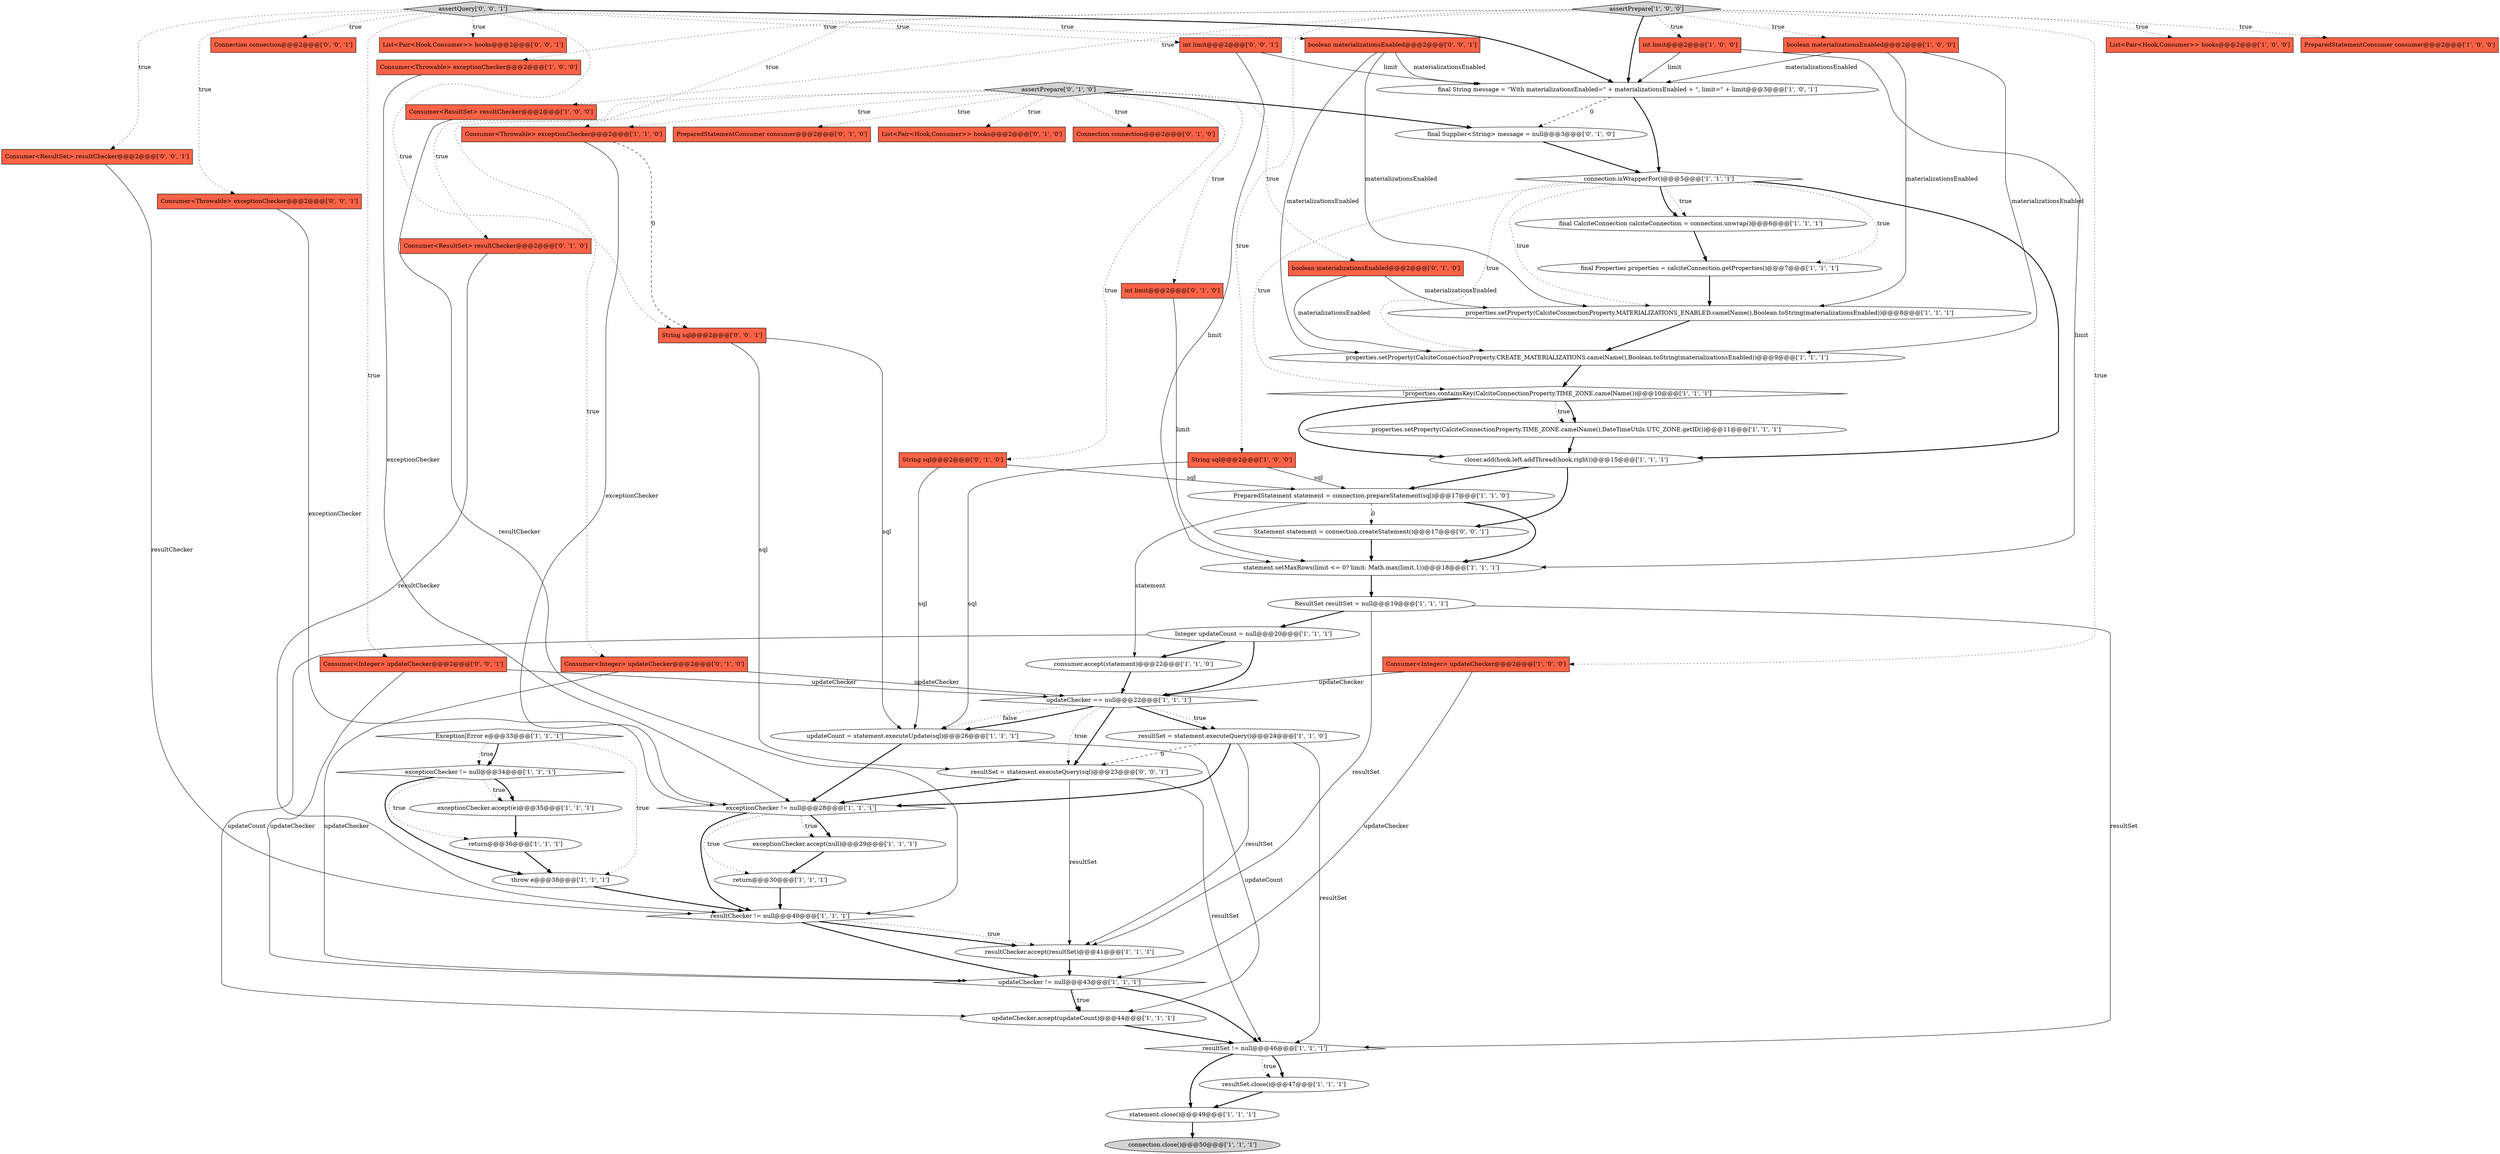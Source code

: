 digraph {
19 [style = filled, label = "exceptionChecker != null@@@28@@@['1', '1', '1']", fillcolor = white, shape = diamond image = "AAA0AAABBB1BBB"];
21 [style = filled, label = "resultChecker != null@@@40@@@['1', '1', '1']", fillcolor = white, shape = diamond image = "AAA0AAABBB1BBB"];
14 [style = filled, label = "Exception|Error e@@@33@@@['1', '1', '1']", fillcolor = white, shape = diamond image = "AAA0AAABBB1BBB"];
25 [style = filled, label = "throw e@@@38@@@['1', '1', '1']", fillcolor = white, shape = ellipse image = "AAA0AAABBB1BBB"];
27 [style = filled, label = "Consumer<Integer> updateChecker@@@2@@@['1', '0', '0']", fillcolor = tomato, shape = box image = "AAA0AAABBB1BBB"];
46 [style = filled, label = "boolean materializationsEnabled@@@2@@@['0', '1', '0']", fillcolor = tomato, shape = box image = "AAA0AAABBB2BBB"];
32 [style = filled, label = "connection.isWrapperFor()@@@5@@@['1', '1', '1']", fillcolor = white, shape = diamond image = "AAA0AAABBB1BBB"];
59 [style = filled, label = "resultSet = statement.executeQuery(sql)@@@23@@@['0', '0', '1']", fillcolor = white, shape = ellipse image = "AAA0AAABBB3BBB"];
29 [style = filled, label = "List<Pair<Hook,Consumer>> hooks@@@2@@@['1', '0', '0']", fillcolor = tomato, shape = box image = "AAA0AAABBB1BBB"];
63 [style = filled, label = "String sql@@@2@@@['0', '0', '1']", fillcolor = tomato, shape = box image = "AAA0AAABBB3BBB"];
44 [style = filled, label = "final Supplier<String> message = null@@@3@@@['0', '1', '0']", fillcolor = white, shape = ellipse image = "AAA1AAABBB2BBB"];
53 [style = filled, label = "boolean materializationsEnabled@@@2@@@['0', '0', '1']", fillcolor = tomato, shape = box image = "AAA0AAABBB3BBB"];
61 [style = filled, label = "Connection connection@@@2@@@['0', '0', '1']", fillcolor = tomato, shape = box image = "AAA0AAABBB3BBB"];
20 [style = filled, label = "updateChecker == null@@@22@@@['1', '1', '1']", fillcolor = white, shape = diamond image = "AAA0AAABBB1BBB"];
2 [style = filled, label = "exceptionChecker.accept(null)@@@29@@@['1', '1', '1']", fillcolor = white, shape = ellipse image = "AAA0AAABBB1BBB"];
41 [style = filled, label = "updateChecker != null@@@43@@@['1', '1', '1']", fillcolor = white, shape = diamond image = "AAA0AAABBB1BBB"];
28 [style = filled, label = "consumer.accept(statement)@@@22@@@['1', '1', '0']", fillcolor = white, shape = ellipse image = "AAA0AAABBB1BBB"];
52 [style = filled, label = "Consumer<ResultSet> resultChecker@@@2@@@['0', '1', '0']", fillcolor = tomato, shape = box image = "AAA0AAABBB2BBB"];
55 [style = filled, label = "assertQuery['0', '0', '1']", fillcolor = lightgray, shape = diamond image = "AAA0AAABBB3BBB"];
57 [style = filled, label = "int limit@@@2@@@['0', '0', '1']", fillcolor = tomato, shape = box image = "AAA0AAABBB3BBB"];
60 [style = filled, label = "Consumer<ResultSet> resultChecker@@@2@@@['0', '0', '1']", fillcolor = tomato, shape = box image = "AAA0AAABBB3BBB"];
6 [style = filled, label = "final String message = \"With materializationsEnabled=\" + materializationsEnabled + \", limit=\" + limit@@@3@@@['1', '0', '1']", fillcolor = white, shape = ellipse image = "AAA0AAABBB1BBB"];
48 [style = filled, label = "PreparedStatementConsumer consumer@@@2@@@['0', '1', '0']", fillcolor = tomato, shape = box image = "AAA0AAABBB2BBB"];
56 [style = filled, label = "List<Pair<Hook,Consumer>> hooks@@@2@@@['0', '0', '1']", fillcolor = tomato, shape = box image = "AAA0AAABBB3BBB"];
1 [style = filled, label = "properties.setProperty(CalciteConnectionProperty.TIME_ZONE.camelName(),DateTimeUtils.UTC_ZONE.getID())@@@11@@@['1', '1', '1']", fillcolor = white, shape = ellipse image = "AAA0AAABBB1BBB"];
22 [style = filled, label = "assertPrepare['1', '0', '0']", fillcolor = lightgray, shape = diamond image = "AAA0AAABBB1BBB"];
38 [style = filled, label = "updateChecker.accept(updateCount)@@@44@@@['1', '1', '1']", fillcolor = white, shape = ellipse image = "AAA0AAABBB1BBB"];
17 [style = filled, label = "return@@@36@@@['1', '1', '1']", fillcolor = white, shape = ellipse image = "AAA0AAABBB1BBB"];
34 [style = filled, label = "final Properties properties = calciteConnection.getProperties()@@@7@@@['1', '1', '1']", fillcolor = white, shape = ellipse image = "AAA0AAABBB1BBB"];
13 [style = filled, label = "Consumer<Throwable> exceptionChecker@@@2@@@['1', '0', '0']", fillcolor = tomato, shape = box image = "AAA0AAABBB1BBB"];
37 [style = filled, label = "PreparedStatementConsumer consumer@@@2@@@['1', '0', '0']", fillcolor = tomato, shape = box image = "AAA0AAABBB1BBB"];
42 [style = filled, label = "connection.close()@@@50@@@['1', '1', '1']", fillcolor = lightgray, shape = ellipse image = "AAA0AAABBB1BBB"];
24 [style = filled, label = "Integer updateCount = null@@@20@@@['1', '1', '1']", fillcolor = white, shape = ellipse image = "AAA0AAABBB1BBB"];
3 [style = filled, label = "closer.add(hook.left.addThread(hook.right))@@@15@@@['1', '1', '1']", fillcolor = white, shape = ellipse image = "AAA0AAABBB1BBB"];
30 [style = filled, label = "PreparedStatement statement = connection.prepareStatement(sql)@@@17@@@['1', '1', '0']", fillcolor = white, shape = ellipse image = "AAA0AAABBB1BBB"];
54 [style = filled, label = "Consumer<Integer> updateChecker@@@2@@@['0', '0', '1']", fillcolor = tomato, shape = box image = "AAA0AAABBB3BBB"];
11 [style = filled, label = "return@@@30@@@['1', '1', '1']", fillcolor = white, shape = ellipse image = "AAA0AAABBB1BBB"];
15 [style = filled, label = "int limit@@@2@@@['1', '0', '0']", fillcolor = tomato, shape = box image = "AAA0AAABBB1BBB"];
8 [style = filled, label = "exceptionChecker.accept(e)@@@35@@@['1', '1', '1']", fillcolor = white, shape = ellipse image = "AAA0AAABBB1BBB"];
49 [style = filled, label = "List<Pair<Hook,Consumer>> hooks@@@2@@@['0', '1', '0']", fillcolor = tomato, shape = box image = "AAA0AAABBB2BBB"];
43 [style = filled, label = "String sql@@@2@@@['0', '1', '0']", fillcolor = tomato, shape = box image = "AAA0AAABBB2BBB"];
16 [style = filled, label = "ResultSet resultSet = null@@@19@@@['1', '1', '1']", fillcolor = white, shape = ellipse image = "AAA0AAABBB1BBB"];
4 [style = filled, label = "resultSet = statement.executeQuery()@@@24@@@['1', '1', '0']", fillcolor = white, shape = ellipse image = "AAA0AAABBB1BBB"];
9 [style = filled, label = "!properties.containsKey(CalciteConnectionProperty.TIME_ZONE.camelName())@@@10@@@['1', '1', '1']", fillcolor = white, shape = diamond image = "AAA0AAABBB1BBB"];
45 [style = filled, label = "Connection connection@@@2@@@['0', '1', '0']", fillcolor = tomato, shape = box image = "AAA0AAABBB2BBB"];
35 [style = filled, label = "statement.close()@@@49@@@['1', '1', '1']", fillcolor = white, shape = ellipse image = "AAA0AAABBB1BBB"];
5 [style = filled, label = "Consumer<ResultSet> resultChecker@@@2@@@['1', '0', '0']", fillcolor = tomato, shape = box image = "AAA0AAABBB1BBB"];
0 [style = filled, label = "properties.setProperty(CalciteConnectionProperty.CREATE_MATERIALIZATIONS.camelName(),Boolean.toString(materializationsEnabled))@@@9@@@['1', '1', '1']", fillcolor = white, shape = ellipse image = "AAA0AAABBB1BBB"];
40 [style = filled, label = "Consumer<Throwable> exceptionChecker@@@2@@@['1', '1', '0']", fillcolor = tomato, shape = box image = "AAA0AAABBB1BBB"];
10 [style = filled, label = "String sql@@@2@@@['1', '0', '0']", fillcolor = tomato, shape = box image = "AAA0AAABBB1BBB"];
18 [style = filled, label = "properties.setProperty(CalciteConnectionProperty.MATERIALIZATIONS_ENABLED.camelName(),Boolean.toString(materializationsEnabled))@@@8@@@['1', '1', '1']", fillcolor = white, shape = ellipse image = "AAA0AAABBB1BBB"];
36 [style = filled, label = "final CalciteConnection calciteConnection = connection.unwrap()@@@6@@@['1', '1', '1']", fillcolor = white, shape = ellipse image = "AAA0AAABBB1BBB"];
51 [style = filled, label = "assertPrepare['0', '1', '0']", fillcolor = lightgray, shape = diamond image = "AAA0AAABBB2BBB"];
62 [style = filled, label = "Consumer<Throwable> exceptionChecker@@@2@@@['0', '0', '1']", fillcolor = tomato, shape = box image = "AAA0AAABBB3BBB"];
50 [style = filled, label = "int limit@@@2@@@['0', '1', '0']", fillcolor = tomato, shape = box image = "AAA0AAABBB2BBB"];
58 [style = filled, label = "Statement statement = connection.createStatement()@@@17@@@['0', '0', '1']", fillcolor = white, shape = ellipse image = "AAA0AAABBB3BBB"];
33 [style = filled, label = "resultSet != null@@@46@@@['1', '1', '1']", fillcolor = white, shape = diamond image = "AAA0AAABBB1BBB"];
12 [style = filled, label = "resultSet.close()@@@47@@@['1', '1', '1']", fillcolor = white, shape = ellipse image = "AAA0AAABBB1BBB"];
31 [style = filled, label = "resultChecker.accept(resultSet)@@@41@@@['1', '1', '1']", fillcolor = white, shape = ellipse image = "AAA0AAABBB1BBB"];
39 [style = filled, label = "boolean materializationsEnabled@@@2@@@['1', '0', '0']", fillcolor = tomato, shape = box image = "AAA0AAABBB1BBB"];
23 [style = filled, label = "exceptionChecker != null@@@34@@@['1', '1', '1']", fillcolor = white, shape = diamond image = "AAA0AAABBB1BBB"];
7 [style = filled, label = "updateCount = statement.executeUpdate(sql)@@@26@@@['1', '1', '1']", fillcolor = white, shape = ellipse image = "AAA0AAABBB1BBB"];
26 [style = filled, label = "statement.setMaxRows(limit <= 0? limit: Math.max(limit,1))@@@18@@@['1', '1', '1']", fillcolor = white, shape = ellipse image = "AAA0AAABBB1BBB"];
47 [style = filled, label = "Consumer<Integer> updateChecker@@@2@@@['0', '1', '0']", fillcolor = tomato, shape = box image = "AAA0AAABBB2BBB"];
40->63 [style = dashed, label="0"];
4->33 [style = solid, label="resultSet"];
51->50 [style = dotted, label="true"];
22->39 [style = dotted, label="true"];
13->19 [style = solid, label="exceptionChecker"];
20->7 [style = bold, label=""];
52->21 [style = solid, label="resultChecker"];
51->43 [style = dotted, label="true"];
5->21 [style = solid, label="resultChecker"];
35->42 [style = bold, label=""];
4->31 [style = solid, label="resultSet"];
16->33 [style = solid, label="resultSet"];
53->0 [style = solid, label="materializationsEnabled"];
27->41 [style = solid, label="updateChecker"];
53->6 [style = solid, label="materializationsEnabled"];
4->19 [style = bold, label=""];
6->32 [style = bold, label=""];
19->11 [style = dotted, label="true"];
23->17 [style = dotted, label="true"];
12->35 [style = bold, label=""];
41->38 [style = bold, label=""];
53->18 [style = solid, label="materializationsEnabled"];
46->18 [style = solid, label="materializationsEnabled"];
7->19 [style = bold, label=""];
39->6 [style = solid, label="materializationsEnabled"];
15->26 [style = solid, label="limit"];
14->23 [style = dotted, label="true"];
51->40 [style = dotted, label="true"];
33->12 [style = bold, label=""];
22->15 [style = dotted, label="true"];
7->38 [style = solid, label="updateCount"];
30->26 [style = bold, label=""];
51->48 [style = dotted, label="true"];
26->16 [style = bold, label=""];
59->19 [style = bold, label=""];
51->46 [style = dotted, label="true"];
39->0 [style = solid, label="materializationsEnabled"];
59->33 [style = solid, label="resultSet"];
39->18 [style = solid, label="materializationsEnabled"];
20->4 [style = bold, label=""];
47->20 [style = solid, label="updateChecker"];
9->1 [style = dotted, label="true"];
3->30 [style = bold, label=""];
20->7 [style = dotted, label="false"];
47->41 [style = solid, label="updateChecker"];
63->7 [style = solid, label="sql"];
58->26 [style = bold, label=""];
22->27 [style = dotted, label="true"];
22->29 [style = dotted, label="true"];
25->21 [style = bold, label=""];
55->57 [style = dotted, label="true"];
33->35 [style = bold, label=""];
31->41 [style = bold, label=""];
32->34 [style = dotted, label="true"];
6->44 [style = dashed, label="0"];
55->6 [style = bold, label=""];
14->23 [style = bold, label=""];
51->45 [style = dotted, label="true"];
3->58 [style = bold, label=""];
38->33 [style = bold, label=""];
19->2 [style = bold, label=""];
33->12 [style = dotted, label="true"];
20->59 [style = bold, label=""];
24->38 [style = solid, label="updateCount"];
55->60 [style = dotted, label="true"];
23->25 [style = bold, label=""];
22->40 [style = dotted, label="true"];
41->33 [style = bold, label=""];
22->6 [style = bold, label=""];
59->31 [style = solid, label="resultSet"];
28->20 [style = bold, label=""];
24->20 [style = bold, label=""];
15->6 [style = solid, label="limit"];
32->9 [style = dotted, label="true"];
55->54 [style = dotted, label="true"];
43->30 [style = solid, label="sql"];
55->63 [style = dotted, label="true"];
4->59 [style = dashed, label="0"];
32->0 [style = dotted, label="true"];
51->47 [style = dotted, label="true"];
46->0 [style = solid, label="materializationsEnabled"];
19->2 [style = dotted, label="true"];
62->19 [style = solid, label="exceptionChecker"];
14->25 [style = dotted, label="true"];
43->7 [style = solid, label="sql"];
32->18 [style = dotted, label="true"];
57->6 [style = solid, label="limit"];
22->13 [style = dotted, label="true"];
22->5 [style = dotted, label="true"];
16->31 [style = solid, label="resultSet"];
21->31 [style = dotted, label="true"];
22->37 [style = dotted, label="true"];
21->41 [style = bold, label=""];
40->19 [style = solid, label="exceptionChecker"];
30->58 [style = dashed, label="0"];
51->52 [style = dotted, label="true"];
34->18 [style = bold, label=""];
16->24 [style = bold, label=""];
10->30 [style = solid, label="sql"];
11->21 [style = bold, label=""];
55->56 [style = dotted, label="true"];
51->44 [style = bold, label=""];
2->11 [style = bold, label=""];
50->26 [style = solid, label="limit"];
55->62 [style = dotted, label="true"];
9->3 [style = bold, label=""];
0->9 [style = bold, label=""];
44->32 [style = bold, label=""];
20->59 [style = dotted, label="true"];
10->7 [style = solid, label="sql"];
32->36 [style = dotted, label="true"];
8->17 [style = bold, label=""];
32->36 [style = bold, label=""];
19->21 [style = bold, label=""];
55->61 [style = dotted, label="true"];
1->3 [style = bold, label=""];
57->26 [style = solid, label="limit"];
54->41 [style = solid, label="updateChecker"];
20->4 [style = dotted, label="true"];
36->34 [style = bold, label=""];
23->8 [style = dotted, label="true"];
30->28 [style = solid, label="statement"];
23->8 [style = bold, label=""];
27->20 [style = solid, label="updateChecker"];
32->3 [style = bold, label=""];
22->10 [style = dotted, label="true"];
63->59 [style = solid, label="sql"];
51->49 [style = dotted, label="true"];
24->28 [style = bold, label=""];
54->20 [style = solid, label="updateChecker"];
41->38 [style = dotted, label="true"];
9->1 [style = bold, label=""];
21->31 [style = bold, label=""];
55->53 [style = dotted, label="true"];
17->25 [style = bold, label=""];
18->0 [style = bold, label=""];
60->21 [style = solid, label="resultChecker"];
}

